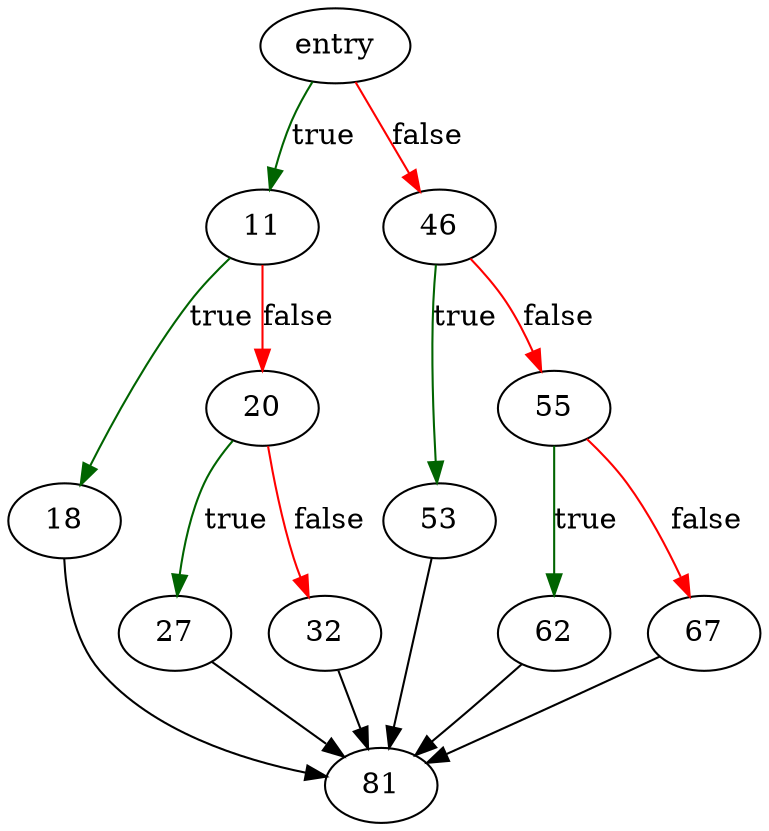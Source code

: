 digraph "sqlite3LogEstAdd" {
	// Node definitions.
	2 [label=entry];
	11;
	18;
	20;
	27;
	32;
	46;
	53;
	55;
	62;
	67;
	81;

	// Edge definitions.
	2 -> 11 [
		color=darkgreen
		label=true
	];
	2 -> 46 [
		color=red
		label=false
	];
	11 -> 18 [
		color=darkgreen
		label=true
	];
	11 -> 20 [
		color=red
		label=false
	];
	18 -> 81;
	20 -> 27 [
		color=darkgreen
		label=true
	];
	20 -> 32 [
		color=red
		label=false
	];
	27 -> 81;
	32 -> 81;
	46 -> 53 [
		color=darkgreen
		label=true
	];
	46 -> 55 [
		color=red
		label=false
	];
	53 -> 81;
	55 -> 62 [
		color=darkgreen
		label=true
	];
	55 -> 67 [
		color=red
		label=false
	];
	62 -> 81;
	67 -> 81;
}